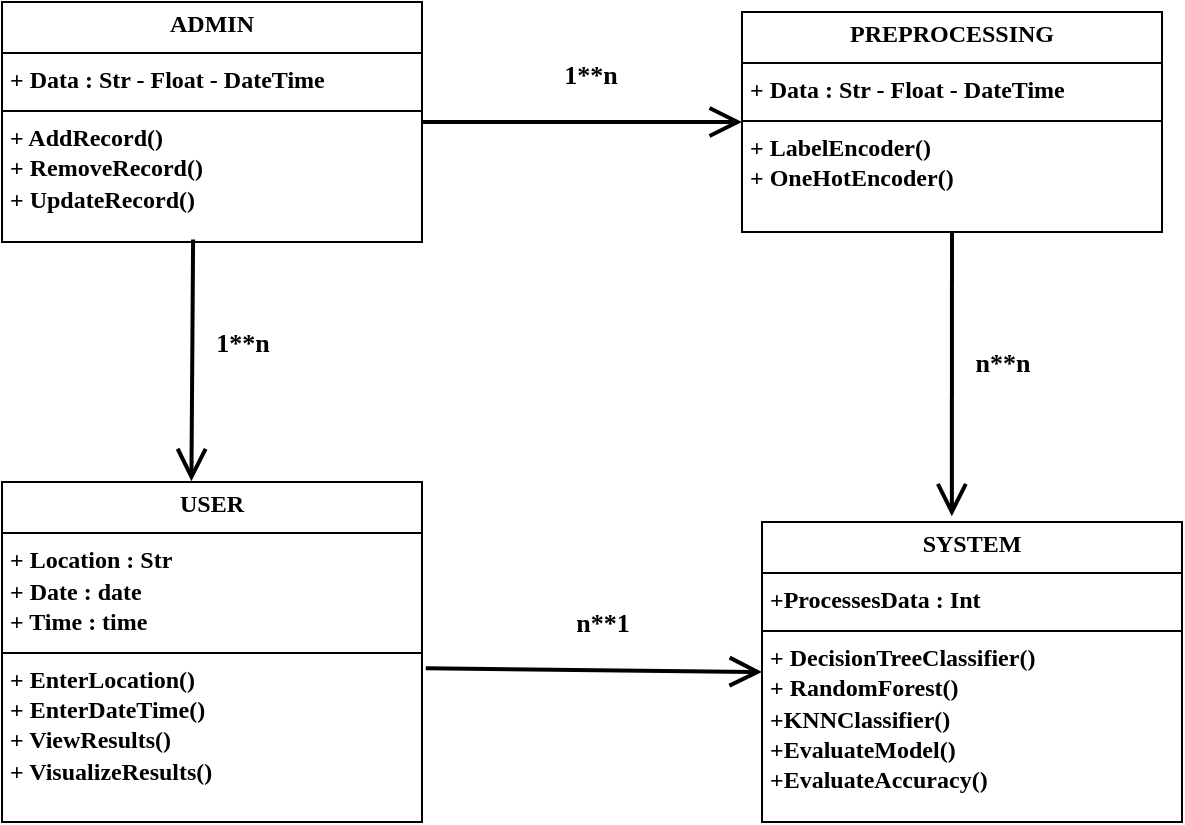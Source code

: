 <mxfile version="24.2.5" type="github">
  <diagram name="Page-1" id="gYmYRhPyiXTG_y8e3rOs">
    <mxGraphModel dx="1050" dy="522" grid="0" gridSize="10" guides="1" tooltips="1" connect="1" arrows="1" fold="1" page="1" pageScale="1" pageWidth="850" pageHeight="1100" math="0" shadow="0">
      <root>
        <mxCell id="0" />
        <mxCell id="1" parent="0" />
        <mxCell id="jkaJu6Uv_PazTBkJIh9_-1" value="&lt;p style=&quot;margin:0px;margin-top:4px;text-align:center;&quot;&gt;&lt;b&gt;&lt;font face=&quot;Verdana&quot;&gt;ADMIN&lt;/font&gt;&lt;/b&gt;&lt;/p&gt;&lt;hr size=&quot;1&quot; style=&quot;border-style:solid;&quot;&gt;&lt;p style=&quot;margin:0px;margin-left:4px;&quot;&gt;&lt;font face=&quot;Verdana&quot;&gt;&lt;b&gt;+ Data : Str - Float - DateTime&lt;/b&gt;&lt;/font&gt;&lt;/p&gt;&lt;hr size=&quot;1&quot; style=&quot;border-style:solid;&quot;&gt;&lt;p style=&quot;margin:0px;margin-left:4px;&quot;&gt;&lt;font face=&quot;Verdana&quot;&gt;&lt;b&gt;+ AddRecord()&lt;/b&gt;&lt;/font&gt;&lt;/p&gt;&lt;p style=&quot;margin:0px;margin-left:4px;&quot;&gt;&lt;font face=&quot;Verdana&quot;&gt;&lt;b&gt;+ RemoveRecord()&lt;br&gt;&lt;/b&gt;&lt;/font&gt;&lt;/p&gt;&lt;p style=&quot;margin:0px;margin-left:4px;&quot;&gt;&lt;font face=&quot;Verdana&quot;&gt;&lt;b&gt;+ UpdateRecord()&lt;/b&gt;&lt;/font&gt;&lt;br&gt;&lt;/p&gt;" style="verticalAlign=top;align=left;overflow=fill;html=1;whiteSpace=wrap;hachureGap=4;fontFamily=Architects Daughter;fontSource=https%3A%2F%2Ffonts.googleapis.com%2Fcss%3Ffamily%3DArchitects%2BDaughter;" vertex="1" parent="1">
          <mxGeometry x="80" y="80" width="210" height="120" as="geometry" />
        </mxCell>
        <mxCell id="jkaJu6Uv_PazTBkJIh9_-2" value="&lt;p style=&quot;margin:0px;margin-top:4px;text-align:center;&quot;&gt;&lt;font face=&quot;Verdana&quot;&gt;&lt;b&gt;PREPROCESSING&lt;/b&gt;&lt;/font&gt;&lt;/p&gt;&lt;hr size=&quot;1&quot; style=&quot;border-style:solid;&quot;&gt;&lt;p style=&quot;margin:0px;margin-left:4px;&quot;&gt;&lt;font face=&quot;Verdana&quot;&gt;&lt;b&gt;+ Data : Str - Float - DateTime&lt;/b&gt;&lt;/font&gt;&lt;/p&gt;&lt;hr size=&quot;1&quot; style=&quot;border-style:solid;&quot;&gt;&lt;p style=&quot;margin:0px;margin-left:4px;&quot;&gt;&lt;font face=&quot;Verdana&quot;&gt;&lt;b&gt;+ LabelEncoder()&lt;/b&gt;&lt;/font&gt;&lt;/p&gt;&lt;p style=&quot;margin:0px;margin-left:4px;&quot;&gt;&lt;font face=&quot;Verdana&quot;&gt;&lt;b&gt;+ OneHotEncoder()&lt;/b&gt;&lt;/font&gt;&lt;/p&gt;" style="verticalAlign=top;align=left;overflow=fill;html=1;whiteSpace=wrap;hachureGap=4;fontFamily=Architects Daughter;fontSource=https%3A%2F%2Ffonts.googleapis.com%2Fcss%3Ffamily%3DArchitects%2BDaughter;" vertex="1" parent="1">
          <mxGeometry x="450" y="85" width="210" height="110" as="geometry" />
        </mxCell>
        <mxCell id="jkaJu6Uv_PazTBkJIh9_-3" value="&lt;p style=&quot;margin: 4px 0px 0px; text-align: center; line-height: 120%;&quot;&gt;&lt;font face=&quot;Verdana&quot;&gt;&lt;b&gt;USER&lt;/b&gt;&lt;/font&gt;&lt;/p&gt;&lt;hr size=&quot;1&quot; style=&quot;border-style: solid; line-height: 120%;&quot;&gt;&lt;p style=&quot;margin: 0px 0px 0px 4px; line-height: 120%;&quot;&gt;&lt;font face=&quot;Verdana&quot;&gt;&lt;b&gt;+ Location : Str&lt;/b&gt;&lt;/font&gt;&lt;/p&gt;&lt;p style=&quot;margin: 0px 0px 0px 4px; line-height: 120%;&quot;&gt;&lt;font face=&quot;Verdana&quot;&gt;&lt;b&gt;+ Date : date&lt;/b&gt;&lt;/font&gt;&lt;/p&gt;&lt;p style=&quot;margin: 0px 0px 0px 4px; line-height: 120%;&quot;&gt;&lt;font face=&quot;Verdana&quot;&gt;&lt;b&gt;+ Time : time&lt;/b&gt;&lt;/font&gt;&lt;/p&gt;&lt;hr size=&quot;1&quot; style=&quot;border-style: solid; line-height: 120%;&quot;&gt;&lt;p style=&quot;margin: 0px 0px 0px 4px; line-height: 120%;&quot;&gt;&lt;font face=&quot;Verdana&quot;&gt;&lt;b&gt;+ EnterLocation()&lt;/b&gt;&lt;/font&gt;&lt;/p&gt;&lt;p style=&quot;margin: 0px 0px 0px 4px; line-height: 120%;&quot;&gt;&lt;font face=&quot;Verdana&quot;&gt;&lt;b&gt;+ EnterDateTime()&lt;/b&gt;&lt;/font&gt;&lt;/p&gt;&lt;p style=&quot;margin: 0px 0px 0px 4px; line-height: 120%;&quot;&gt;&lt;b style=&quot;font-family: Verdana;&quot;&gt;+ ViewResults()&lt;/b&gt;&lt;font face=&quot;Verdana&quot;&gt;&lt;b&gt;&lt;br&gt;&lt;/b&gt;&lt;/font&gt;&lt;/p&gt;&lt;p style=&quot;margin: 0px 0px 0px 4px; line-height: 120%;&quot;&gt;&lt;b style=&quot;font-family: Verdana;&quot;&gt;+ VisualizeResults()&lt;/b&gt;&lt;b style=&quot;font-family: Verdana;&quot;&gt;&lt;br&gt;&lt;/b&gt;&lt;/p&gt;" style="verticalAlign=top;align=left;overflow=fill;html=1;whiteSpace=wrap;hachureGap=4;fontFamily=Architects Daughter;fontSource=https%3A%2F%2Ffonts.googleapis.com%2Fcss%3Ffamily%3DArchitects%2BDaughter;" vertex="1" parent="1">
          <mxGeometry x="80" y="320" width="210" height="170" as="geometry" />
        </mxCell>
        <mxCell id="jkaJu6Uv_PazTBkJIh9_-4" value="&lt;p style=&quot;margin:0px;margin-top:4px;text-align:center;&quot;&gt;&lt;font face=&quot;Verdana&quot;&gt;&lt;b&gt;SYSTEM&lt;/b&gt;&lt;/font&gt;&lt;/p&gt;&lt;hr size=&quot;1&quot; style=&quot;border-style:solid;&quot;&gt;&lt;p style=&quot;margin:0px;margin-left:4px;&quot;&gt;&lt;font face=&quot;Verdana&quot;&gt;&lt;b&gt;+ProcessesData : Int&lt;/b&gt;&lt;/font&gt;&lt;/p&gt;&lt;hr size=&quot;1&quot; style=&quot;border-style:solid;&quot;&gt;&lt;p style=&quot;margin:0px;margin-left:4px;&quot;&gt;&lt;font face=&quot;Verdana&quot;&gt;&lt;b&gt;+&amp;nbsp;&lt;/b&gt;&lt;/font&gt;&lt;span style=&quot;background-color: initial;&quot;&gt;&lt;font face=&quot;Verdana&quot;&gt;&lt;b&gt;DecisionTreeClassifier()&lt;/b&gt;&lt;/font&gt;&lt;/span&gt;&lt;/p&gt;&lt;p style=&quot;margin:0px;margin-left:4px;&quot;&gt;&lt;font face=&quot;Verdana&quot;&gt;&lt;b&gt;+ RandomForest()&lt;/b&gt;&lt;/font&gt;&lt;/p&gt;&lt;p style=&quot;margin:0px;margin-left:4px;&quot;&gt;&lt;font face=&quot;Verdana&quot;&gt;&lt;b&gt;+&lt;/b&gt;&lt;/font&gt;&lt;span style=&quot;background-color: initial;&quot;&gt;&lt;font face=&quot;Verdana&quot;&gt;&lt;b&gt;KNNClassifier()&lt;/b&gt;&lt;/font&gt;&lt;/span&gt;&lt;/p&gt;&lt;p style=&quot;margin:0px;margin-left:4px;&quot;&gt;&lt;span style=&quot;background-color: initial;&quot;&gt;&lt;font face=&quot;Verdana&quot;&gt;&lt;b&gt;+&lt;/b&gt;&lt;/font&gt;&lt;/span&gt;&lt;span style=&quot;background-color: initial;&quot;&gt;&lt;font face=&quot;Verdana&quot;&gt;&lt;b&gt;EvaluateModel()&lt;/b&gt;&lt;/font&gt;&lt;/span&gt;&lt;/p&gt;&lt;p style=&quot;margin:0px;margin-left:4px;&quot;&gt;&lt;span style=&quot;background-color: initial;&quot;&gt;&lt;font face=&quot;Verdana&quot;&gt;&lt;b&gt;+&lt;/b&gt;&lt;/font&gt;&lt;/span&gt;&lt;span style=&quot;background-color: initial;&quot;&gt;&lt;font face=&quot;Verdana&quot;&gt;&lt;b&gt;EvaluateAccuracy()&lt;/b&gt;&lt;/font&gt;&lt;/span&gt;&lt;/p&gt;" style="verticalAlign=top;align=left;overflow=fill;html=1;whiteSpace=wrap;hachureGap=4;fontFamily=Architects Daughter;fontSource=https%3A%2F%2Ffonts.googleapis.com%2Fcss%3Ffamily%3DArchitects%2BDaughter;" vertex="1" parent="1">
          <mxGeometry x="460" y="340" width="210" height="150" as="geometry" />
        </mxCell>
        <mxCell id="jkaJu6Uv_PazTBkJIh9_-7" value="" style="endArrow=open;endFill=1;endSize=12;html=1;rounded=0;hachureGap=4;fontFamily=Architects Daughter;fontSource=https%3A%2F%2Ffonts.googleapis.com%2Fcss%3Ffamily%3DArchitects%2BDaughter;exitX=0.455;exitY=0.99;exitDx=0;exitDy=0;exitPerimeter=0;entryX=0.451;entryY=-0.002;entryDx=0;entryDy=0;entryPerimeter=0;strokeWidth=2;" edge="1" parent="1" source="jkaJu6Uv_PazTBkJIh9_-1" target="jkaJu6Uv_PazTBkJIh9_-3">
          <mxGeometry width="160" relative="1" as="geometry">
            <mxPoint x="310" y="330" as="sourcePoint" />
            <mxPoint x="470" y="330" as="targetPoint" />
          </mxGeometry>
        </mxCell>
        <mxCell id="jkaJu6Uv_PazTBkJIh9_-8" value="&lt;font size=&quot;1&quot; face=&quot;Verdana&quot;&gt;&lt;b style=&quot;font-size: 13px;&quot;&gt;1**&lt;/b&gt;&lt;/font&gt;&lt;b style=&quot;font-family: Verdana; font-size: 13px;&quot;&gt;n&lt;/b&gt;" style="edgeLabel;html=1;align=center;verticalAlign=middle;resizable=0;points=[];sketch=1;hachureGap=4;jiggle=2;curveFitting=1;fontFamily=Architects Daughter;fontSource=https%3A%2F%2Ffonts.googleapis.com%2Fcss%3Ffamily%3DArchitects%2BDaughter;" vertex="1" connectable="0" parent="jkaJu6Uv_PazTBkJIh9_-7">
          <mxGeometry x="-0.076" y="-2" relative="1" as="geometry">
            <mxPoint x="27" y="-5" as="offset" />
          </mxGeometry>
        </mxCell>
        <mxCell id="jkaJu6Uv_PazTBkJIh9_-9" value="" style="endArrow=open;endFill=1;endSize=12;html=1;rounded=0;hachureGap=4;fontFamily=Architects Daughter;fontSource=https%3A%2F%2Ffonts.googleapis.com%2Fcss%3Ffamily%3DArchitects%2BDaughter;exitX=1.009;exitY=0.548;exitDx=0;exitDy=0;exitPerimeter=0;strokeWidth=2;entryX=0;entryY=0.5;entryDx=0;entryDy=0;" edge="1" parent="1" source="jkaJu6Uv_PazTBkJIh9_-3" target="jkaJu6Uv_PazTBkJIh9_-4">
          <mxGeometry width="160" relative="1" as="geometry">
            <mxPoint x="186" y="209" as="sourcePoint" />
            <mxPoint x="330" y="350" as="targetPoint" />
          </mxGeometry>
        </mxCell>
        <mxCell id="jkaJu6Uv_PazTBkJIh9_-10" value="&lt;font face=&quot;Verdana&quot;&gt;&lt;span style=&quot;font-size: 13px;&quot;&gt;&lt;b&gt;n**1&lt;/b&gt;&lt;/span&gt;&lt;/font&gt;" style="edgeLabel;html=1;align=center;verticalAlign=middle;resizable=0;points=[];sketch=1;hachureGap=4;jiggle=2;curveFitting=1;fontFamily=Architects Daughter;fontSource=https%3A%2F%2Ffonts.googleapis.com%2Fcss%3Ffamily%3DArchitects%2BDaughter;" vertex="1" connectable="0" parent="jkaJu6Uv_PazTBkJIh9_-9">
          <mxGeometry x="-0.076" y="-2" relative="1" as="geometry">
            <mxPoint x="10" y="-26" as="offset" />
          </mxGeometry>
        </mxCell>
        <mxCell id="jkaJu6Uv_PazTBkJIh9_-11" value="" style="endArrow=open;endFill=1;endSize=12;html=1;rounded=0;hachureGap=4;fontFamily=Architects Daughter;fontSource=https%3A%2F%2Ffonts.googleapis.com%2Fcss%3Ffamily%3DArchitects%2BDaughter;exitX=0.5;exitY=1;exitDx=0;exitDy=0;strokeWidth=2;entryX=0.452;entryY=-0.019;entryDx=0;entryDy=0;entryPerimeter=0;" edge="1" parent="1" source="jkaJu6Uv_PazTBkJIh9_-2" target="jkaJu6Uv_PazTBkJIh9_-4">
          <mxGeometry width="160" relative="1" as="geometry">
            <mxPoint x="370" y="280" as="sourcePoint" />
            <mxPoint x="538" y="282" as="targetPoint" />
          </mxGeometry>
        </mxCell>
        <mxCell id="jkaJu6Uv_PazTBkJIh9_-12" value="&lt;font face=&quot;Verdana&quot;&gt;&lt;span style=&quot;font-size: 13px;&quot;&gt;&lt;b&gt;n**n&lt;/b&gt;&lt;/span&gt;&lt;/font&gt;" style="edgeLabel;html=1;align=center;verticalAlign=middle;resizable=0;points=[];sketch=1;hachureGap=4;jiggle=2;curveFitting=1;fontFamily=Architects Daughter;fontSource=https%3A%2F%2Ffonts.googleapis.com%2Fcss%3Ffamily%3DArchitects%2BDaughter;" vertex="1" connectable="0" parent="jkaJu6Uv_PazTBkJIh9_-11">
          <mxGeometry x="-0.076" y="-2" relative="1" as="geometry">
            <mxPoint x="27" y="-1" as="offset" />
          </mxGeometry>
        </mxCell>
        <mxCell id="jkaJu6Uv_PazTBkJIh9_-14" value="" style="endArrow=open;endFill=1;endSize=12;html=1;rounded=0;hachureGap=4;fontFamily=Architects Daughter;fontSource=https%3A%2F%2Ffonts.googleapis.com%2Fcss%3Ffamily%3DArchitects%2BDaughter;exitX=1;exitY=0.5;exitDx=0;exitDy=0;strokeWidth=2;entryX=0;entryY=0.5;entryDx=0;entryDy=0;" edge="1" parent="1" source="jkaJu6Uv_PazTBkJIh9_-1" target="jkaJu6Uv_PazTBkJIh9_-2">
          <mxGeometry width="160" relative="1" as="geometry">
            <mxPoint x="312" y="433" as="sourcePoint" />
            <mxPoint x="480" y="435" as="targetPoint" />
          </mxGeometry>
        </mxCell>
        <mxCell id="jkaJu6Uv_PazTBkJIh9_-15" value="&lt;font face=&quot;Verdana&quot;&gt;&lt;span style=&quot;font-size: 13px;&quot;&gt;&lt;b&gt;1**n&lt;/b&gt;&lt;/span&gt;&lt;/font&gt;" style="edgeLabel;html=1;align=center;verticalAlign=middle;resizable=0;points=[];sketch=1;hachureGap=4;jiggle=2;curveFitting=1;fontFamily=Architects Daughter;fontSource=https%3A%2F%2Ffonts.googleapis.com%2Fcss%3Ffamily%3DArchitects%2BDaughter;" vertex="1" connectable="0" parent="jkaJu6Uv_PazTBkJIh9_-14">
          <mxGeometry x="-0.076" y="-2" relative="1" as="geometry">
            <mxPoint x="10" y="-26" as="offset" />
          </mxGeometry>
        </mxCell>
      </root>
    </mxGraphModel>
  </diagram>
</mxfile>
